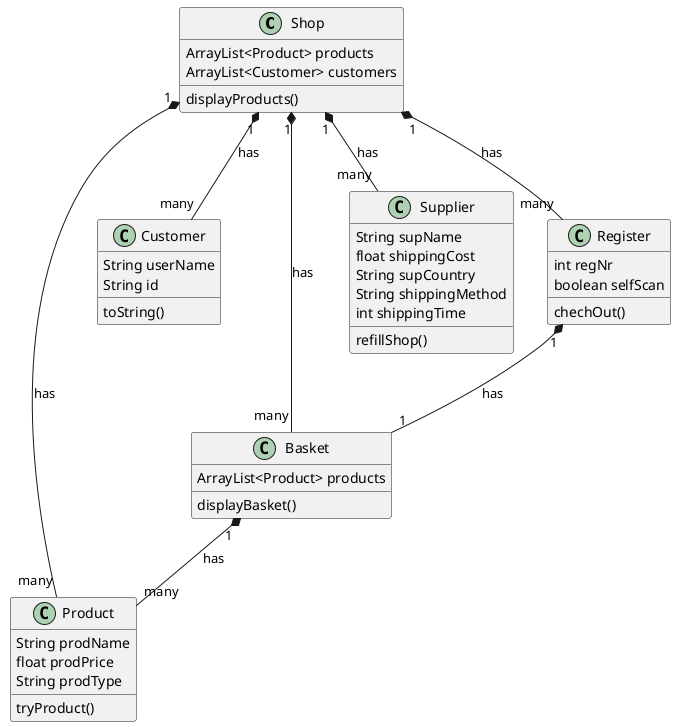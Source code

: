 @startuml
Shop "1" *-- "many" Product : has
Shop "1" *-- "many" Customer : has
Shop "1" *-- "many" Basket : has
Shop "1" *-- "many" Supplier : has
Basket "1" *-- "many" Product : has
Shop "1" *-- "many" Register : has
Register "1" *-- "1" Basket : has

Shop : ArrayList<Product> products
Shop : ArrayList<Customer> customers
Shop : displayProducts()

Customer : String userName
Customer : String id
Customer : toString()

Product : String prodName
Product : float prodPrice
Product : String prodType
Product : tryProduct()

Supplier : String supName
Supplier : float shippingCost
Supplier : String supCountry
Supplier : String shippingMethod
Supplier : int shippingTime
Supplier : refillShop()

Basket : ArrayList<Product> products
Basket : displayBasket()

Register : int regNr
Register : boolean selfScan
Register : chechOut()
@enduml
